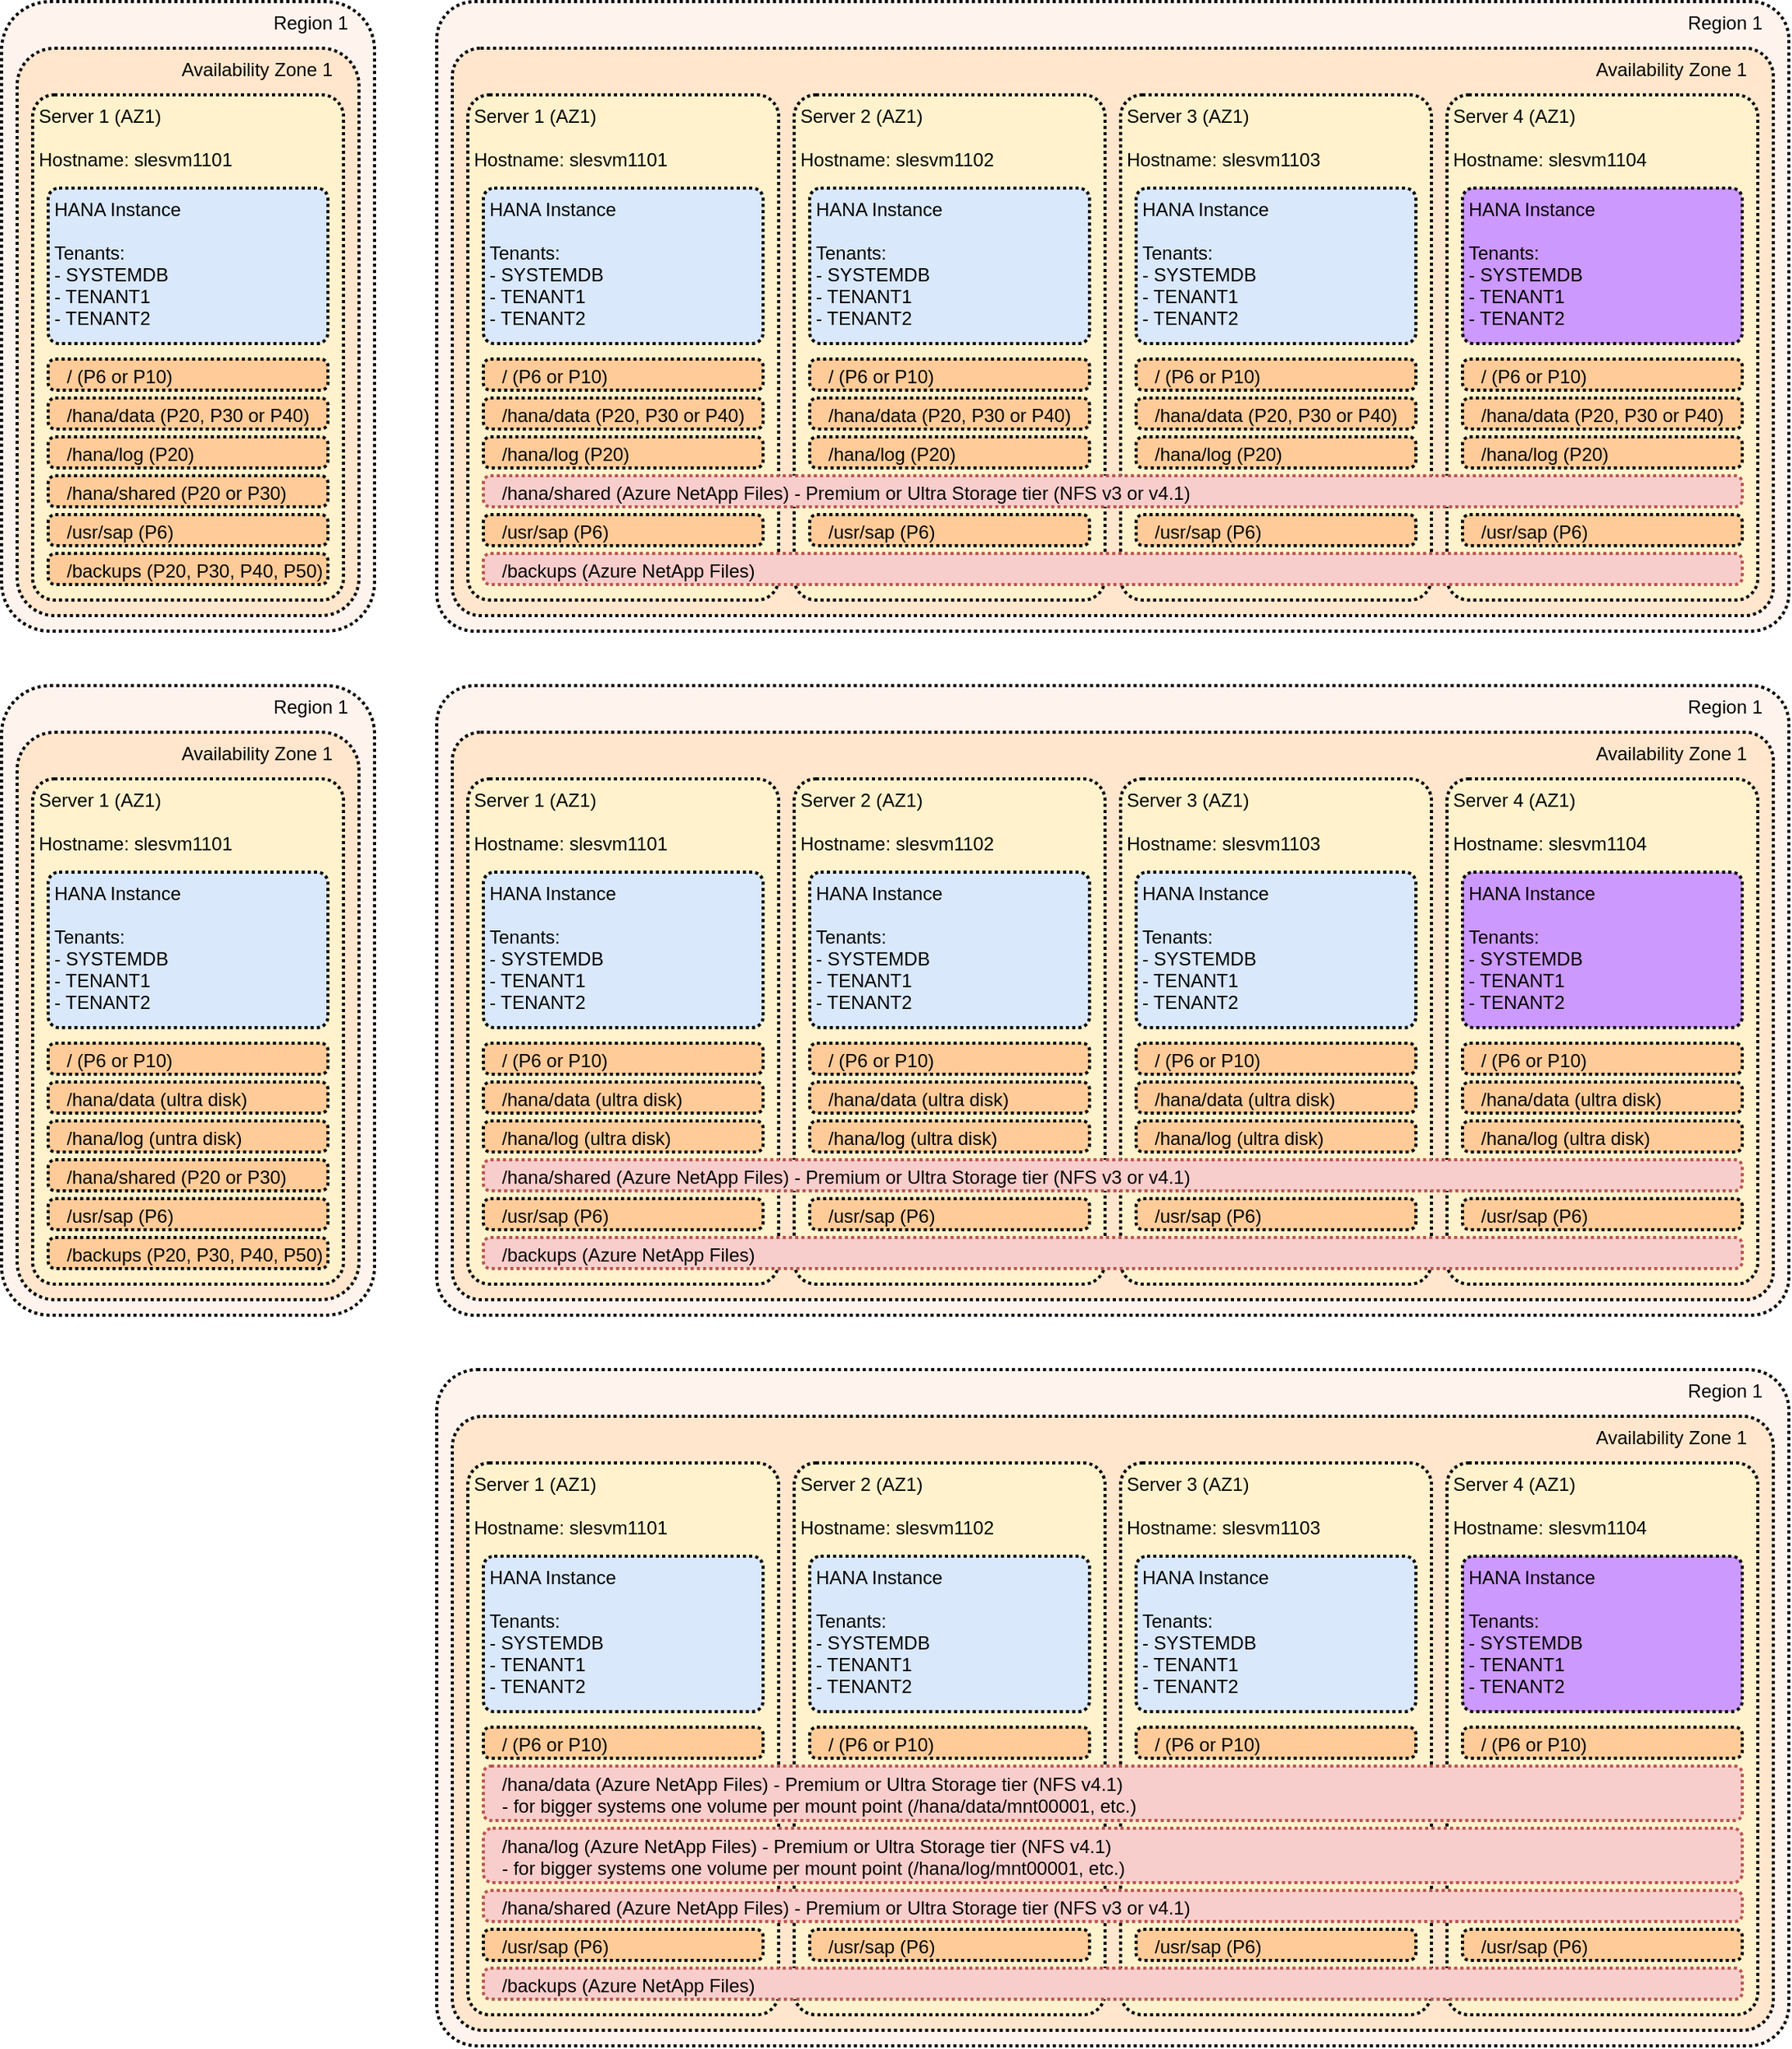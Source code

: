 <mxfile version="12.9.9" type="device"><diagram id="5aIaYwrJNxdUiYJxXwSZ" name="Cloud-Azure-Storage"><mxGraphModel dx="1106" dy="788" grid="1" gridSize="10" guides="1" tooltips="1" connect="1" arrows="1" fold="1" page="1" pageScale="1" pageWidth="827" pageHeight="1169" math="0" shadow="0"><root><mxCell id="FiFNZtzKijK5jJjCY9mk-0"/><mxCell id="FiFNZtzKijK5jJjCY9mk-1" parent="FiFNZtzKijK5jJjCY9mk-0"/><mxCell id="-UxRwFWbLN2xTzqDoLE2-1" value="Region 1" style="rounded=1;arcSize=13;dashed=1;strokeColor=#000000;fillColor=#FFF3EE;gradientColor=none;dashPattern=1 1;strokeWidth=2;labelBackgroundColor=none;verticalAlign=top;align=right;spacingRight=15;" parent="FiFNZtzKijK5jJjCY9mk-1" vertex="1"><mxGeometry x="30" y="70" width="240" height="405" as="geometry"/></mxCell><mxCell id="-UxRwFWbLN2xTzqDoLE2-3" value="Availability Zone 1" style="rounded=1;arcSize=11;dashed=1;strokeColor=#000000;fillColor=#FFE6CC;gradientColor=none;dashPattern=1 1;strokeWidth=2;labelBackgroundColor=none;verticalAlign=top;align=right;spacingRight=15;" parent="FiFNZtzKijK5jJjCY9mk-1" vertex="1"><mxGeometry x="40" y="100" width="220" height="365" as="geometry"/></mxCell><mxCell id="-UxRwFWbLN2xTzqDoLE2-11" value="Server 1 (AZ1)&#10;&#10;Hostname: slesvm1101&#10;" style="rounded=1;arcSize=7;dashed=1;strokeColor=#000000;fillColor=#FFF2CC;gradientColor=none;dashPattern=1 1;strokeWidth=2;labelBackgroundColor=none;verticalAlign=top;align=left;spacingRight=2;spacingLeft=2;" parent="FiFNZtzKijK5jJjCY9mk-1" vertex="1"><mxGeometry x="50" y="130" width="200" height="325" as="geometry"/></mxCell><mxCell id="-UxRwFWbLN2xTzqDoLE2-12" value="HANA Instance&#10;&#10;Tenants:&#10;- SYSTEMDB&#10;- TENANT1&#10;- TENANT2&#10;" style="rounded=1;arcSize=7;dashed=1;strokeColor=#000000;fillColor=#dae8fc;dashPattern=1 1;strokeWidth=2;labelBackgroundColor=none;verticalAlign=top;align=left;spacingRight=2;spacingLeft=2;" parent="FiFNZtzKijK5jJjCY9mk-1" vertex="1"><mxGeometry x="60" y="190" width="180" height="100" as="geometry"/></mxCell><mxCell id="q3YJBUH66vcuY7PbFaTI-0" value="/hana/data (P20, P30 or P40)&#10;" style="rounded=1;arcSize=23;dashed=1;strokeColor=#000000;fillColor=#FFCC99;dashPattern=1 1;strokeWidth=2;labelBackgroundColor=none;verticalAlign=middle;align=left;spacingRight=2;spacingLeft=10;spacingTop=15;" parent="FiFNZtzKijK5jJjCY9mk-1" vertex="1"><mxGeometry x="60" y="325" width="180" height="20" as="geometry"/></mxCell><mxCell id="q3YJBUH66vcuY7PbFaTI-1" value="/hana/log (P20)&#10;" style="rounded=1;arcSize=23;dashed=1;strokeColor=#000000;fillColor=#FFCC99;dashPattern=1 1;strokeWidth=2;labelBackgroundColor=none;verticalAlign=middle;align=left;spacingRight=2;spacingLeft=10;spacingTop=15;" parent="FiFNZtzKijK5jJjCY9mk-1" vertex="1"><mxGeometry x="60" y="350" width="180" height="20" as="geometry"/></mxCell><mxCell id="q3YJBUH66vcuY7PbFaTI-2" value="/ (P6 or P10)&#10;" style="rounded=1;arcSize=23;dashed=1;strokeColor=#000000;fillColor=#FFCC99;dashPattern=1 1;strokeWidth=2;labelBackgroundColor=none;verticalAlign=middle;align=left;spacingRight=2;spacingLeft=10;spacingTop=15;" parent="FiFNZtzKijK5jJjCY9mk-1" vertex="1"><mxGeometry x="60" y="300" width="180" height="20" as="geometry"/></mxCell><mxCell id="q3YJBUH66vcuY7PbFaTI-3" value="/hana/shared (P20 or P30)&#10;" style="rounded=1;arcSize=23;dashed=1;strokeColor=#000000;fillColor=#FFCC99;dashPattern=1 1;strokeWidth=2;labelBackgroundColor=none;verticalAlign=middle;align=left;spacingRight=2;spacingLeft=10;spacingTop=15;" parent="FiFNZtzKijK5jJjCY9mk-1" vertex="1"><mxGeometry x="60" y="375" width="180" height="20" as="geometry"/></mxCell><mxCell id="q3YJBUH66vcuY7PbFaTI-5" value="/usr/sap (P6)&#10;" style="rounded=1;arcSize=23;dashed=1;strokeColor=#000000;fillColor=#FFCC99;dashPattern=1 1;strokeWidth=2;labelBackgroundColor=none;verticalAlign=middle;align=left;spacingRight=2;spacingLeft=10;spacingTop=15;" parent="FiFNZtzKijK5jJjCY9mk-1" vertex="1"><mxGeometry x="60" y="400" width="180" height="20" as="geometry"/></mxCell><mxCell id="q3YJBUH66vcuY7PbFaTI-4" value="/backups (P20, P30, P40, P50)&#10;" style="rounded=1;arcSize=23;dashed=1;strokeColor=#000000;fillColor=#FFCC99;dashPattern=1 1;strokeWidth=2;labelBackgroundColor=none;verticalAlign=middle;align=left;spacingRight=2;spacingLeft=10;spacingTop=15;" parent="FiFNZtzKijK5jJjCY9mk-1" vertex="1"><mxGeometry x="60" y="425" width="180" height="20" as="geometry"/></mxCell><mxCell id="r2A-xTmyv3YS4BfVbVs2-0" value="Region 1" style="rounded=1;arcSize=6;dashed=1;strokeColor=#000000;fillColor=#FFF3EE;gradientColor=none;dashPattern=1 1;strokeWidth=2;labelBackgroundColor=none;verticalAlign=top;align=right;spacingRight=15;" vertex="1" parent="FiFNZtzKijK5jJjCY9mk-1"><mxGeometry x="310" y="70" width="870" height="405" as="geometry"/></mxCell><mxCell id="r2A-xTmyv3YS4BfVbVs2-1" value="Availability Zone 1" style="rounded=1;arcSize=5;dashed=1;strokeColor=#000000;fillColor=#FFE6CC;gradientColor=none;dashPattern=1 1;strokeWidth=2;labelBackgroundColor=none;verticalAlign=top;align=right;spacingRight=15;" vertex="1" parent="FiFNZtzKijK5jJjCY9mk-1"><mxGeometry x="320" y="100" width="850" height="365" as="geometry"/></mxCell><mxCell id="r2A-xTmyv3YS4BfVbVs2-2" value="Server 1 (AZ1)&#10;&#10;Hostname: slesvm1101&#10;" style="rounded=1;arcSize=7;dashed=1;strokeColor=#000000;fillColor=#FFF2CC;gradientColor=none;dashPattern=1 1;strokeWidth=2;labelBackgroundColor=none;verticalAlign=top;align=left;spacingRight=2;spacingLeft=2;" vertex="1" parent="FiFNZtzKijK5jJjCY9mk-1"><mxGeometry x="330" y="130" width="200" height="325" as="geometry"/></mxCell><mxCell id="r2A-xTmyv3YS4BfVbVs2-3" value="HANA Instance&#10;&#10;Tenants:&#10;- SYSTEMDB&#10;- TENANT1&#10;- TENANT2&#10;" style="rounded=1;arcSize=7;dashed=1;strokeColor=#000000;fillColor=#dae8fc;dashPattern=1 1;strokeWidth=2;labelBackgroundColor=none;verticalAlign=top;align=left;spacingRight=2;spacingLeft=2;" vertex="1" parent="FiFNZtzKijK5jJjCY9mk-1"><mxGeometry x="340" y="190" width="180" height="100" as="geometry"/></mxCell><mxCell id="r2A-xTmyv3YS4BfVbVs2-4" value="Server 2 (AZ1)&#10;&#10;Hostname: slesvm1102&#10;" style="rounded=1;arcSize=7;dashed=1;strokeColor=#000000;fillColor=#FFF2CC;gradientColor=none;dashPattern=1 1;strokeWidth=2;labelBackgroundColor=none;verticalAlign=top;align=left;spacingRight=2;spacingLeft=2;" vertex="1" parent="FiFNZtzKijK5jJjCY9mk-1"><mxGeometry x="540" y="130" width="200" height="325" as="geometry"/></mxCell><mxCell id="r2A-xTmyv3YS4BfVbVs2-5" value="HANA Instance&#10;&#10;Tenants:&#10;- SYSTEMDB&#10;- TENANT1&#10;- TENANT2&#10;" style="rounded=1;arcSize=7;dashed=1;strokeColor=#000000;fillColor=#dae8fc;dashPattern=1 1;strokeWidth=2;labelBackgroundColor=none;verticalAlign=top;align=left;spacingRight=2;spacingLeft=2;" vertex="1" parent="FiFNZtzKijK5jJjCY9mk-1"><mxGeometry x="550" y="190" width="180" height="100" as="geometry"/></mxCell><mxCell id="r2A-xTmyv3YS4BfVbVs2-6" value="Server 3 (AZ1)&#10;&#10;Hostname: slesvm1103&#10;" style="rounded=1;arcSize=7;dashed=1;strokeColor=#000000;fillColor=#FFF2CC;gradientColor=none;dashPattern=1 1;strokeWidth=2;labelBackgroundColor=none;verticalAlign=top;align=left;spacingRight=2;spacingLeft=2;" vertex="1" parent="FiFNZtzKijK5jJjCY9mk-1"><mxGeometry x="750" y="130" width="200" height="325" as="geometry"/></mxCell><mxCell id="r2A-xTmyv3YS4BfVbVs2-7" value="HANA Instance&#10;&#10;Tenants:&#10;- SYSTEMDB&#10;- TENANT1&#10;- TENANT2&#10;" style="rounded=1;arcSize=7;dashed=1;strokeColor=#000000;fillColor=#dae8fc;dashPattern=1 1;strokeWidth=2;labelBackgroundColor=none;verticalAlign=top;align=left;spacingRight=2;spacingLeft=2;" vertex="1" parent="FiFNZtzKijK5jJjCY9mk-1"><mxGeometry x="760" y="190" width="180" height="100" as="geometry"/></mxCell><mxCell id="r2A-xTmyv3YS4BfVbVs2-8" value="Server 4 (AZ1)&#10;&#10;Hostname: slesvm1104&#10;&#10;" style="rounded=1;arcSize=7;dashed=1;strokeColor=#000000;fillColor=#FFF2CC;gradientColor=none;dashPattern=1 1;strokeWidth=2;labelBackgroundColor=none;verticalAlign=top;align=left;spacingRight=2;spacingLeft=2;" vertex="1" parent="FiFNZtzKijK5jJjCY9mk-1"><mxGeometry x="960" y="130" width="200" height="325" as="geometry"/></mxCell><mxCell id="r2A-xTmyv3YS4BfVbVs2-9" value="HANA Instance&#10;&#10;Tenants:&#10;- SYSTEMDB&#10;- TENANT1&#10;- TENANT2&#10;" style="rounded=1;arcSize=7;dashed=1;strokeColor=#000000;fillColor=#CC99FF;dashPattern=1 1;strokeWidth=2;labelBackgroundColor=none;verticalAlign=top;align=left;spacingRight=2;spacingLeft=2;" vertex="1" parent="FiFNZtzKijK5jJjCY9mk-1"><mxGeometry x="970" y="190" width="180" height="100" as="geometry"/></mxCell><mxCell id="r2A-xTmyv3YS4BfVbVs2-10" value="/hana/data (P20, P30 or P40)&#10;" style="rounded=1;arcSize=23;dashed=1;strokeColor=#000000;fillColor=#FFCC99;dashPattern=1 1;strokeWidth=2;labelBackgroundColor=none;verticalAlign=middle;align=left;spacingRight=2;spacingLeft=10;spacingTop=15;" vertex="1" parent="FiFNZtzKijK5jJjCY9mk-1"><mxGeometry x="970" y="325" width="180" height="20" as="geometry"/></mxCell><mxCell id="r2A-xTmyv3YS4BfVbVs2-11" value="/hana/log (P20)&#10;" style="rounded=1;arcSize=23;dashed=1;strokeColor=#000000;fillColor=#FFCC99;dashPattern=1 1;strokeWidth=2;labelBackgroundColor=none;verticalAlign=middle;align=left;spacingRight=2;spacingLeft=10;spacingTop=15;" vertex="1" parent="FiFNZtzKijK5jJjCY9mk-1"><mxGeometry x="970" y="350" width="180" height="20" as="geometry"/></mxCell><mxCell id="r2A-xTmyv3YS4BfVbVs2-12" value="/ (P6 or P10)&#10;" style="rounded=1;arcSize=23;dashed=1;strokeColor=#000000;fillColor=#FFCC99;dashPattern=1 1;strokeWidth=2;labelBackgroundColor=none;verticalAlign=middle;align=left;spacingRight=2;spacingLeft=10;spacingTop=15;" vertex="1" parent="FiFNZtzKijK5jJjCY9mk-1"><mxGeometry x="970" y="300" width="180" height="20" as="geometry"/></mxCell><mxCell id="r2A-xTmyv3YS4BfVbVs2-13" value="/hana/data (P20, P30 or P40)&#10;" style="rounded=1;arcSize=23;dashed=1;strokeColor=#000000;fillColor=#FFCC99;dashPattern=1 1;strokeWidth=2;labelBackgroundColor=none;verticalAlign=middle;align=left;spacingRight=2;spacingLeft=10;spacingTop=15;" vertex="1" parent="FiFNZtzKijK5jJjCY9mk-1"><mxGeometry x="340" y="325" width="180" height="20" as="geometry"/></mxCell><mxCell id="r2A-xTmyv3YS4BfVbVs2-14" value="/hana/log (P20)&#10;" style="rounded=1;arcSize=23;dashed=1;strokeColor=#000000;fillColor=#FFCC99;dashPattern=1 1;strokeWidth=2;labelBackgroundColor=none;verticalAlign=middle;align=left;spacingRight=2;spacingLeft=10;spacingTop=15;" vertex="1" parent="FiFNZtzKijK5jJjCY9mk-1"><mxGeometry x="340" y="350" width="180" height="20" as="geometry"/></mxCell><mxCell id="r2A-xTmyv3YS4BfVbVs2-15" value="/ (P6 or P10)&#10;" style="rounded=1;arcSize=23;dashed=1;strokeColor=#000000;fillColor=#FFCC99;dashPattern=1 1;strokeWidth=2;labelBackgroundColor=none;verticalAlign=middle;align=left;spacingRight=2;spacingLeft=10;spacingTop=15;" vertex="1" parent="FiFNZtzKijK5jJjCY9mk-1"><mxGeometry x="340" y="300" width="180" height="20" as="geometry"/></mxCell><mxCell id="r2A-xTmyv3YS4BfVbVs2-16" value="/hana/data (P20, P30 or P40)&#10;" style="rounded=1;arcSize=23;dashed=1;strokeColor=#000000;fillColor=#FFCC99;dashPattern=1 1;strokeWidth=2;labelBackgroundColor=none;verticalAlign=middle;align=left;spacingRight=2;spacingLeft=10;spacingTop=15;" vertex="1" parent="FiFNZtzKijK5jJjCY9mk-1"><mxGeometry x="550" y="325" width="180" height="20" as="geometry"/></mxCell><mxCell id="r2A-xTmyv3YS4BfVbVs2-17" value="/hana/log (P20)&#10;" style="rounded=1;arcSize=23;dashed=1;strokeColor=#000000;fillColor=#FFCC99;dashPattern=1 1;strokeWidth=2;labelBackgroundColor=none;verticalAlign=middle;align=left;spacingRight=2;spacingLeft=10;spacingTop=15;" vertex="1" parent="FiFNZtzKijK5jJjCY9mk-1"><mxGeometry x="550" y="350" width="180" height="20" as="geometry"/></mxCell><mxCell id="r2A-xTmyv3YS4BfVbVs2-18" value="/ (P6 or P10)&#10;" style="rounded=1;arcSize=23;dashed=1;strokeColor=#000000;fillColor=#FFCC99;dashPattern=1 1;strokeWidth=2;labelBackgroundColor=none;verticalAlign=middle;align=left;spacingRight=2;spacingLeft=10;spacingTop=15;" vertex="1" parent="FiFNZtzKijK5jJjCY9mk-1"><mxGeometry x="550" y="300" width="180" height="20" as="geometry"/></mxCell><mxCell id="r2A-xTmyv3YS4BfVbVs2-19" value="/hana/data (P20, P30 or P40)&#10;" style="rounded=1;arcSize=23;dashed=1;strokeColor=#000000;fillColor=#FFCC99;dashPattern=1 1;strokeWidth=2;labelBackgroundColor=none;verticalAlign=middle;align=left;spacingRight=2;spacingLeft=10;spacingTop=15;" vertex="1" parent="FiFNZtzKijK5jJjCY9mk-1"><mxGeometry x="760" y="325" width="180" height="20" as="geometry"/></mxCell><mxCell id="r2A-xTmyv3YS4BfVbVs2-20" value="/hana/log (P20)&#10;" style="rounded=1;arcSize=23;dashed=1;strokeColor=#000000;fillColor=#FFCC99;dashPattern=1 1;strokeWidth=2;labelBackgroundColor=none;verticalAlign=middle;align=left;spacingRight=2;spacingLeft=10;spacingTop=15;" vertex="1" parent="FiFNZtzKijK5jJjCY9mk-1"><mxGeometry x="760" y="350" width="180" height="20" as="geometry"/></mxCell><mxCell id="r2A-xTmyv3YS4BfVbVs2-21" value="/ (P6 or P10)&#10;" style="rounded=1;arcSize=23;dashed=1;strokeColor=#000000;fillColor=#FFCC99;dashPattern=1 1;strokeWidth=2;labelBackgroundColor=none;verticalAlign=middle;align=left;spacingRight=2;spacingLeft=10;spacingTop=15;" vertex="1" parent="FiFNZtzKijK5jJjCY9mk-1"><mxGeometry x="760" y="300" width="180" height="20" as="geometry"/></mxCell><mxCell id="r2A-xTmyv3YS4BfVbVs2-29" value="/usr/sap (P6)&#10;" style="rounded=1;arcSize=23;dashed=1;strokeColor=#000000;fillColor=#FFCC99;dashPattern=1 1;strokeWidth=2;labelBackgroundColor=none;verticalAlign=middle;align=left;spacingRight=2;spacingLeft=10;spacingTop=15;" vertex="1" parent="FiFNZtzKijK5jJjCY9mk-1"><mxGeometry x="970" y="400" width="180" height="20" as="geometry"/></mxCell><mxCell id="r2A-xTmyv3YS4BfVbVs2-30" value="/usr/sap (P6)&#10;" style="rounded=1;arcSize=23;dashed=1;strokeColor=#000000;fillColor=#FFCC99;dashPattern=1 1;strokeWidth=2;labelBackgroundColor=none;verticalAlign=middle;align=left;spacingRight=2;spacingLeft=10;spacingTop=15;" vertex="1" parent="FiFNZtzKijK5jJjCY9mk-1"><mxGeometry x="340" y="400" width="180" height="20" as="geometry"/></mxCell><mxCell id="r2A-xTmyv3YS4BfVbVs2-31" value="/usr/sap (P6)&#10;" style="rounded=1;arcSize=23;dashed=1;strokeColor=#000000;fillColor=#FFCC99;dashPattern=1 1;strokeWidth=2;labelBackgroundColor=none;verticalAlign=middle;align=left;spacingRight=2;spacingLeft=10;spacingTop=15;" vertex="1" parent="FiFNZtzKijK5jJjCY9mk-1"><mxGeometry x="550" y="400" width="180" height="20" as="geometry"/></mxCell><mxCell id="r2A-xTmyv3YS4BfVbVs2-32" value="/usr/sap (P6)&#10;" style="rounded=1;arcSize=23;dashed=1;strokeColor=#000000;fillColor=#FFCC99;dashPattern=1 1;strokeWidth=2;labelBackgroundColor=none;verticalAlign=middle;align=left;spacingRight=2;spacingLeft=10;spacingTop=15;" vertex="1" parent="FiFNZtzKijK5jJjCY9mk-1"><mxGeometry x="760" y="400" width="180" height="20" as="geometry"/></mxCell><mxCell id="r2A-xTmyv3YS4BfVbVs2-43" value="/backups (Azure NetApp Files)&#10;" style="rounded=1;arcSize=23;dashed=1;strokeColor=#b85450;fillColor=#f8cecc;dashPattern=1 1;strokeWidth=2;labelBackgroundColor=none;verticalAlign=middle;align=left;spacingRight=2;spacingLeft=10;spacingTop=15;fontSize=12;fontFamily=Helvetica;" vertex="1" parent="FiFNZtzKijK5jJjCY9mk-1"><mxGeometry x="340" y="425" width="810" height="20" as="geometry"/></mxCell><mxCell id="r2A-xTmyv3YS4BfVbVs2-88" value="/hana/shared (Azure NetApp Files) - Premium or Ultra Storage tier (NFS v3 or v4.1)&#10;" style="rounded=1;arcSize=23;dashed=1;strokeColor=#b85450;fillColor=#f8cecc;dashPattern=1 1;strokeWidth=2;labelBackgroundColor=none;verticalAlign=middle;align=left;spacingRight=2;spacingLeft=10;spacingTop=15;fontSize=12;fontFamily=Helvetica;" vertex="1" parent="FiFNZtzKijK5jJjCY9mk-1"><mxGeometry x="340" y="375" width="810" height="20" as="geometry"/></mxCell><mxCell id="r2A-xTmyv3YS4BfVbVs2-89" value="Region 1" style="rounded=1;arcSize=13;dashed=1;strokeColor=#000000;fillColor=#FFF3EE;gradientColor=none;dashPattern=1 1;strokeWidth=2;labelBackgroundColor=none;verticalAlign=top;align=right;spacingRight=15;" vertex="1" parent="FiFNZtzKijK5jJjCY9mk-1"><mxGeometry x="30" y="510" width="240" height="405" as="geometry"/></mxCell><mxCell id="r2A-xTmyv3YS4BfVbVs2-90" value="Availability Zone 1" style="rounded=1;arcSize=11;dashed=1;strokeColor=#000000;fillColor=#FFE6CC;gradientColor=none;dashPattern=1 1;strokeWidth=2;labelBackgroundColor=none;verticalAlign=top;align=right;spacingRight=15;" vertex="1" parent="FiFNZtzKijK5jJjCY9mk-1"><mxGeometry x="40" y="540" width="220" height="365" as="geometry"/></mxCell><mxCell id="r2A-xTmyv3YS4BfVbVs2-91" value="Server 1 (AZ1)&#10;&#10;Hostname: slesvm1101&#10;" style="rounded=1;arcSize=7;dashed=1;strokeColor=#000000;fillColor=#FFF2CC;gradientColor=none;dashPattern=1 1;strokeWidth=2;labelBackgroundColor=none;verticalAlign=top;align=left;spacingRight=2;spacingLeft=2;" vertex="1" parent="FiFNZtzKijK5jJjCY9mk-1"><mxGeometry x="50" y="570" width="200" height="325" as="geometry"/></mxCell><mxCell id="r2A-xTmyv3YS4BfVbVs2-92" value="HANA Instance&#10;&#10;Tenants:&#10;- SYSTEMDB&#10;- TENANT1&#10;- TENANT2&#10;" style="rounded=1;arcSize=7;dashed=1;strokeColor=#000000;fillColor=#dae8fc;dashPattern=1 1;strokeWidth=2;labelBackgroundColor=none;verticalAlign=top;align=left;spacingRight=2;spacingLeft=2;" vertex="1" parent="FiFNZtzKijK5jJjCY9mk-1"><mxGeometry x="60" y="630" width="180" height="100" as="geometry"/></mxCell><mxCell id="r2A-xTmyv3YS4BfVbVs2-93" value="/hana/data (ultra disk)&#10;" style="rounded=1;arcSize=23;dashed=1;strokeColor=#000000;fillColor=#FFCC99;dashPattern=1 1;strokeWidth=2;labelBackgroundColor=none;verticalAlign=middle;align=left;spacingRight=2;spacingLeft=10;spacingTop=15;" vertex="1" parent="FiFNZtzKijK5jJjCY9mk-1"><mxGeometry x="60" y="765" width="180" height="20" as="geometry"/></mxCell><mxCell id="r2A-xTmyv3YS4BfVbVs2-94" value="/hana/log (untra disk)&#10;" style="rounded=1;arcSize=23;dashed=1;strokeColor=#000000;fillColor=#FFCC99;dashPattern=1 1;strokeWidth=2;labelBackgroundColor=none;verticalAlign=middle;align=left;spacingRight=2;spacingLeft=10;spacingTop=15;" vertex="1" parent="FiFNZtzKijK5jJjCY9mk-1"><mxGeometry x="60" y="790" width="180" height="20" as="geometry"/></mxCell><mxCell id="r2A-xTmyv3YS4BfVbVs2-95" value="/ (P6 or P10)&#10;" style="rounded=1;arcSize=23;dashed=1;strokeColor=#000000;fillColor=#FFCC99;dashPattern=1 1;strokeWidth=2;labelBackgroundColor=none;verticalAlign=middle;align=left;spacingRight=2;spacingLeft=10;spacingTop=15;" vertex="1" parent="FiFNZtzKijK5jJjCY9mk-1"><mxGeometry x="60" y="740" width="180" height="20" as="geometry"/></mxCell><mxCell id="r2A-xTmyv3YS4BfVbVs2-96" value="/hana/shared (P20 or P30)&#10;" style="rounded=1;arcSize=23;dashed=1;strokeColor=#000000;fillColor=#FFCC99;dashPattern=1 1;strokeWidth=2;labelBackgroundColor=none;verticalAlign=middle;align=left;spacingRight=2;spacingLeft=10;spacingTop=15;" vertex="1" parent="FiFNZtzKijK5jJjCY9mk-1"><mxGeometry x="60" y="815" width="180" height="20" as="geometry"/></mxCell><mxCell id="r2A-xTmyv3YS4BfVbVs2-97" value="/usr/sap (P6)&#10;" style="rounded=1;arcSize=23;dashed=1;strokeColor=#000000;fillColor=#FFCC99;dashPattern=1 1;strokeWidth=2;labelBackgroundColor=none;verticalAlign=middle;align=left;spacingRight=2;spacingLeft=10;spacingTop=15;" vertex="1" parent="FiFNZtzKijK5jJjCY9mk-1"><mxGeometry x="60" y="840" width="180" height="20" as="geometry"/></mxCell><mxCell id="r2A-xTmyv3YS4BfVbVs2-98" value="/backups (P20, P30, P40, P50)&#10;" style="rounded=1;arcSize=23;dashed=1;strokeColor=#000000;fillColor=#FFCC99;dashPattern=1 1;strokeWidth=2;labelBackgroundColor=none;verticalAlign=middle;align=left;spacingRight=2;spacingLeft=10;spacingTop=15;" vertex="1" parent="FiFNZtzKijK5jJjCY9mk-1"><mxGeometry x="60" y="865" width="180" height="20" as="geometry"/></mxCell><mxCell id="r2A-xTmyv3YS4BfVbVs2-99" value="Region 1" style="rounded=1;arcSize=6;dashed=1;strokeColor=#000000;fillColor=#FFF3EE;gradientColor=none;dashPattern=1 1;strokeWidth=2;labelBackgroundColor=none;verticalAlign=top;align=right;spacingRight=15;" vertex="1" parent="FiFNZtzKijK5jJjCY9mk-1"><mxGeometry x="310" y="510" width="870" height="405" as="geometry"/></mxCell><mxCell id="r2A-xTmyv3YS4BfVbVs2-100" value="Availability Zone 1" style="rounded=1;arcSize=5;dashed=1;strokeColor=#000000;fillColor=#FFE6CC;gradientColor=none;dashPattern=1 1;strokeWidth=2;labelBackgroundColor=none;verticalAlign=top;align=right;spacingRight=15;" vertex="1" parent="FiFNZtzKijK5jJjCY9mk-1"><mxGeometry x="320" y="540" width="850" height="365" as="geometry"/></mxCell><mxCell id="r2A-xTmyv3YS4BfVbVs2-101" value="Server 1 (AZ1)&#10;&#10;Hostname: slesvm1101&#10;" style="rounded=1;arcSize=7;dashed=1;strokeColor=#000000;fillColor=#FFF2CC;gradientColor=none;dashPattern=1 1;strokeWidth=2;labelBackgroundColor=none;verticalAlign=top;align=left;spacingRight=2;spacingLeft=2;" vertex="1" parent="FiFNZtzKijK5jJjCY9mk-1"><mxGeometry x="330" y="570" width="200" height="325" as="geometry"/></mxCell><mxCell id="r2A-xTmyv3YS4BfVbVs2-102" value="HANA Instance&#10;&#10;Tenants:&#10;- SYSTEMDB&#10;- TENANT1&#10;- TENANT2&#10;" style="rounded=1;arcSize=7;dashed=1;strokeColor=#000000;fillColor=#dae8fc;dashPattern=1 1;strokeWidth=2;labelBackgroundColor=none;verticalAlign=top;align=left;spacingRight=2;spacingLeft=2;" vertex="1" parent="FiFNZtzKijK5jJjCY9mk-1"><mxGeometry x="340" y="630" width="180" height="100" as="geometry"/></mxCell><mxCell id="r2A-xTmyv3YS4BfVbVs2-103" value="Server 2 (AZ1)&#10;&#10;Hostname: slesvm1102&#10;" style="rounded=1;arcSize=7;dashed=1;strokeColor=#000000;fillColor=#FFF2CC;gradientColor=none;dashPattern=1 1;strokeWidth=2;labelBackgroundColor=none;verticalAlign=top;align=left;spacingRight=2;spacingLeft=2;" vertex="1" parent="FiFNZtzKijK5jJjCY9mk-1"><mxGeometry x="540" y="570" width="200" height="325" as="geometry"/></mxCell><mxCell id="r2A-xTmyv3YS4BfVbVs2-104" value="HANA Instance&#10;&#10;Tenants:&#10;- SYSTEMDB&#10;- TENANT1&#10;- TENANT2&#10;" style="rounded=1;arcSize=7;dashed=1;strokeColor=#000000;fillColor=#dae8fc;dashPattern=1 1;strokeWidth=2;labelBackgroundColor=none;verticalAlign=top;align=left;spacingRight=2;spacingLeft=2;" vertex="1" parent="FiFNZtzKijK5jJjCY9mk-1"><mxGeometry x="550" y="630" width="180" height="100" as="geometry"/></mxCell><mxCell id="r2A-xTmyv3YS4BfVbVs2-105" value="Server 3 (AZ1)&#10;&#10;Hostname: slesvm1103&#10;" style="rounded=1;arcSize=7;dashed=1;strokeColor=#000000;fillColor=#FFF2CC;gradientColor=none;dashPattern=1 1;strokeWidth=2;labelBackgroundColor=none;verticalAlign=top;align=left;spacingRight=2;spacingLeft=2;" vertex="1" parent="FiFNZtzKijK5jJjCY9mk-1"><mxGeometry x="750" y="570" width="200" height="325" as="geometry"/></mxCell><mxCell id="r2A-xTmyv3YS4BfVbVs2-106" value="HANA Instance&#10;&#10;Tenants:&#10;- SYSTEMDB&#10;- TENANT1&#10;- TENANT2&#10;" style="rounded=1;arcSize=7;dashed=1;strokeColor=#000000;fillColor=#dae8fc;dashPattern=1 1;strokeWidth=2;labelBackgroundColor=none;verticalAlign=top;align=left;spacingRight=2;spacingLeft=2;" vertex="1" parent="FiFNZtzKijK5jJjCY9mk-1"><mxGeometry x="760" y="630" width="180" height="100" as="geometry"/></mxCell><mxCell id="r2A-xTmyv3YS4BfVbVs2-107" value="Server 4 (AZ1)&#10;&#10;Hostname: slesvm1104&#10;&#10;" style="rounded=1;arcSize=7;dashed=1;strokeColor=#000000;fillColor=#FFF2CC;gradientColor=none;dashPattern=1 1;strokeWidth=2;labelBackgroundColor=none;verticalAlign=top;align=left;spacingRight=2;spacingLeft=2;" vertex="1" parent="FiFNZtzKijK5jJjCY9mk-1"><mxGeometry x="960" y="570" width="200" height="325" as="geometry"/></mxCell><mxCell id="r2A-xTmyv3YS4BfVbVs2-108" value="HANA Instance&#10;&#10;Tenants:&#10;- SYSTEMDB&#10;- TENANT1&#10;- TENANT2&#10;" style="rounded=1;arcSize=7;dashed=1;strokeColor=#000000;fillColor=#CC99FF;dashPattern=1 1;strokeWidth=2;labelBackgroundColor=none;verticalAlign=top;align=left;spacingRight=2;spacingLeft=2;" vertex="1" parent="FiFNZtzKijK5jJjCY9mk-1"><mxGeometry x="970" y="630" width="180" height="100" as="geometry"/></mxCell><mxCell id="r2A-xTmyv3YS4BfVbVs2-109" value="/hana/data (ultra disk)&#10;" style="rounded=1;arcSize=23;dashed=1;strokeColor=#000000;fillColor=#FFCC99;dashPattern=1 1;strokeWidth=2;labelBackgroundColor=none;verticalAlign=middle;align=left;spacingRight=2;spacingLeft=10;spacingTop=15;" vertex="1" parent="FiFNZtzKijK5jJjCY9mk-1"><mxGeometry x="970" y="765" width="180" height="20" as="geometry"/></mxCell><mxCell id="r2A-xTmyv3YS4BfVbVs2-110" value="/hana/log (ultra disk)&#10;" style="rounded=1;arcSize=23;dashed=1;strokeColor=#000000;fillColor=#FFCC99;dashPattern=1 1;strokeWidth=2;labelBackgroundColor=none;verticalAlign=middle;align=left;spacingRight=2;spacingLeft=10;spacingTop=15;" vertex="1" parent="FiFNZtzKijK5jJjCY9mk-1"><mxGeometry x="970" y="790" width="180" height="20" as="geometry"/></mxCell><mxCell id="r2A-xTmyv3YS4BfVbVs2-111" value="/ (P6 or P10)&#10;" style="rounded=1;arcSize=23;dashed=1;strokeColor=#000000;fillColor=#FFCC99;dashPattern=1 1;strokeWidth=2;labelBackgroundColor=none;verticalAlign=middle;align=left;spacingRight=2;spacingLeft=10;spacingTop=15;" vertex="1" parent="FiFNZtzKijK5jJjCY9mk-1"><mxGeometry x="970" y="740" width="180" height="20" as="geometry"/></mxCell><mxCell id="r2A-xTmyv3YS4BfVbVs2-112" value="/hana/data (ultra disk)&#10;" style="rounded=1;arcSize=23;dashed=1;strokeColor=#000000;fillColor=#FFCC99;dashPattern=1 1;strokeWidth=2;labelBackgroundColor=none;verticalAlign=middle;align=left;spacingRight=2;spacingLeft=10;spacingTop=15;" vertex="1" parent="FiFNZtzKijK5jJjCY9mk-1"><mxGeometry x="340" y="765" width="180" height="20" as="geometry"/></mxCell><mxCell id="r2A-xTmyv3YS4BfVbVs2-113" value="/hana/log (ultra disk)&#10;" style="rounded=1;arcSize=23;dashed=1;strokeColor=#000000;fillColor=#FFCC99;dashPattern=1 1;strokeWidth=2;labelBackgroundColor=none;verticalAlign=middle;align=left;spacingRight=2;spacingLeft=10;spacingTop=15;" vertex="1" parent="FiFNZtzKijK5jJjCY9mk-1"><mxGeometry x="340" y="790" width="180" height="20" as="geometry"/></mxCell><mxCell id="r2A-xTmyv3YS4BfVbVs2-114" value="/ (P6 or P10)&#10;" style="rounded=1;arcSize=23;dashed=1;strokeColor=#000000;fillColor=#FFCC99;dashPattern=1 1;strokeWidth=2;labelBackgroundColor=none;verticalAlign=middle;align=left;spacingRight=2;spacingLeft=10;spacingTop=15;" vertex="1" parent="FiFNZtzKijK5jJjCY9mk-1"><mxGeometry x="340" y="740" width="180" height="20" as="geometry"/></mxCell><mxCell id="r2A-xTmyv3YS4BfVbVs2-115" value="/hana/data (ultra disk)&#10;" style="rounded=1;arcSize=23;dashed=1;strokeColor=#000000;fillColor=#FFCC99;dashPattern=1 1;strokeWidth=2;labelBackgroundColor=none;verticalAlign=middle;align=left;spacingRight=2;spacingLeft=10;spacingTop=15;" vertex="1" parent="FiFNZtzKijK5jJjCY9mk-1"><mxGeometry x="550" y="765" width="180" height="20" as="geometry"/></mxCell><mxCell id="r2A-xTmyv3YS4BfVbVs2-116" value="/hana/log (ultra disk)&#10;" style="rounded=1;arcSize=23;dashed=1;strokeColor=#000000;fillColor=#FFCC99;dashPattern=1 1;strokeWidth=2;labelBackgroundColor=none;verticalAlign=middle;align=left;spacingRight=2;spacingLeft=10;spacingTop=15;" vertex="1" parent="FiFNZtzKijK5jJjCY9mk-1"><mxGeometry x="550" y="790" width="180" height="20" as="geometry"/></mxCell><mxCell id="r2A-xTmyv3YS4BfVbVs2-117" value="/ (P6 or P10)&#10;" style="rounded=1;arcSize=23;dashed=1;strokeColor=#000000;fillColor=#FFCC99;dashPattern=1 1;strokeWidth=2;labelBackgroundColor=none;verticalAlign=middle;align=left;spacingRight=2;spacingLeft=10;spacingTop=15;" vertex="1" parent="FiFNZtzKijK5jJjCY9mk-1"><mxGeometry x="550" y="740" width="180" height="20" as="geometry"/></mxCell><mxCell id="r2A-xTmyv3YS4BfVbVs2-118" value="/hana/data (ultra disk)&#10;" style="rounded=1;arcSize=23;dashed=1;strokeColor=#000000;fillColor=#FFCC99;dashPattern=1 1;strokeWidth=2;labelBackgroundColor=none;verticalAlign=middle;align=left;spacingRight=2;spacingLeft=10;spacingTop=15;" vertex="1" parent="FiFNZtzKijK5jJjCY9mk-1"><mxGeometry x="760" y="765" width="180" height="20" as="geometry"/></mxCell><mxCell id="r2A-xTmyv3YS4BfVbVs2-119" value="/hana/log (ultra disk)&#10;" style="rounded=1;arcSize=23;dashed=1;strokeColor=#000000;fillColor=#FFCC99;dashPattern=1 1;strokeWidth=2;labelBackgroundColor=none;verticalAlign=middle;align=left;spacingRight=2;spacingLeft=10;spacingTop=15;" vertex="1" parent="FiFNZtzKijK5jJjCY9mk-1"><mxGeometry x="760" y="790" width="180" height="20" as="geometry"/></mxCell><mxCell id="r2A-xTmyv3YS4BfVbVs2-120" value="/ (P6 or P10)&#10;" style="rounded=1;arcSize=23;dashed=1;strokeColor=#000000;fillColor=#FFCC99;dashPattern=1 1;strokeWidth=2;labelBackgroundColor=none;verticalAlign=middle;align=left;spacingRight=2;spacingLeft=10;spacingTop=15;" vertex="1" parent="FiFNZtzKijK5jJjCY9mk-1"><mxGeometry x="760" y="740" width="180" height="20" as="geometry"/></mxCell><mxCell id="r2A-xTmyv3YS4BfVbVs2-121" value="/usr/sap (P6)&#10;" style="rounded=1;arcSize=23;dashed=1;strokeColor=#000000;fillColor=#FFCC99;dashPattern=1 1;strokeWidth=2;labelBackgroundColor=none;verticalAlign=middle;align=left;spacingRight=2;spacingLeft=10;spacingTop=15;" vertex="1" parent="FiFNZtzKijK5jJjCY9mk-1"><mxGeometry x="970" y="840" width="180" height="20" as="geometry"/></mxCell><mxCell id="r2A-xTmyv3YS4BfVbVs2-122" value="/usr/sap (P6)&#10;" style="rounded=1;arcSize=23;dashed=1;strokeColor=#000000;fillColor=#FFCC99;dashPattern=1 1;strokeWidth=2;labelBackgroundColor=none;verticalAlign=middle;align=left;spacingRight=2;spacingLeft=10;spacingTop=15;" vertex="1" parent="FiFNZtzKijK5jJjCY9mk-1"><mxGeometry x="340" y="840" width="180" height="20" as="geometry"/></mxCell><mxCell id="r2A-xTmyv3YS4BfVbVs2-123" value="/usr/sap (P6)&#10;" style="rounded=1;arcSize=23;dashed=1;strokeColor=#000000;fillColor=#FFCC99;dashPattern=1 1;strokeWidth=2;labelBackgroundColor=none;verticalAlign=middle;align=left;spacingRight=2;spacingLeft=10;spacingTop=15;" vertex="1" parent="FiFNZtzKijK5jJjCY9mk-1"><mxGeometry x="550" y="840" width="180" height="20" as="geometry"/></mxCell><mxCell id="r2A-xTmyv3YS4BfVbVs2-124" value="/usr/sap (P6)&#10;" style="rounded=1;arcSize=23;dashed=1;strokeColor=#000000;fillColor=#FFCC99;dashPattern=1 1;strokeWidth=2;labelBackgroundColor=none;verticalAlign=middle;align=left;spacingRight=2;spacingLeft=10;spacingTop=15;" vertex="1" parent="FiFNZtzKijK5jJjCY9mk-1"><mxGeometry x="760" y="840" width="180" height="20" as="geometry"/></mxCell><mxCell id="r2A-xTmyv3YS4BfVbVs2-125" value="/backups (Azure NetApp Files)&#10;" style="rounded=1;arcSize=23;dashed=1;strokeColor=#b85450;fillColor=#f8cecc;dashPattern=1 1;strokeWidth=2;labelBackgroundColor=none;verticalAlign=middle;align=left;spacingRight=2;spacingLeft=10;spacingTop=15;fontSize=12;fontFamily=Helvetica;" vertex="1" parent="FiFNZtzKijK5jJjCY9mk-1"><mxGeometry x="340" y="865" width="810" height="20" as="geometry"/></mxCell><mxCell id="r2A-xTmyv3YS4BfVbVs2-126" value="/hana/shared (Azure NetApp Files) - Premium or Ultra Storage tier (NFS v3 or v4.1)&#10;" style="rounded=1;arcSize=23;dashed=1;strokeColor=#b85450;fillColor=#f8cecc;dashPattern=1 1;strokeWidth=2;labelBackgroundColor=none;verticalAlign=middle;align=left;spacingRight=2;spacingLeft=10;spacingTop=15;fontSize=12;fontFamily=Helvetica;" vertex="1" parent="FiFNZtzKijK5jJjCY9mk-1"><mxGeometry x="340" y="815" width="810" height="20" as="geometry"/></mxCell><mxCell id="r2A-xTmyv3YS4BfVbVs2-127" value="Region 1" style="rounded=1;arcSize=6;dashed=1;strokeColor=#000000;fillColor=#FFF3EE;gradientColor=none;dashPattern=1 1;strokeWidth=2;labelBackgroundColor=none;verticalAlign=top;align=right;spacingRight=15;" vertex="1" parent="FiFNZtzKijK5jJjCY9mk-1"><mxGeometry x="310" y="950" width="870" height="435" as="geometry"/></mxCell><mxCell id="r2A-xTmyv3YS4BfVbVs2-128" value="Availability Zone 1" style="rounded=1;arcSize=5;dashed=1;strokeColor=#000000;fillColor=#FFE6CC;gradientColor=none;dashPattern=1 1;strokeWidth=2;labelBackgroundColor=none;verticalAlign=top;align=right;spacingRight=15;" vertex="1" parent="FiFNZtzKijK5jJjCY9mk-1"><mxGeometry x="320" y="980" width="850" height="395" as="geometry"/></mxCell><mxCell id="r2A-xTmyv3YS4BfVbVs2-129" value="Server 1 (AZ1)&#10;&#10;Hostname: slesvm1101&#10;" style="rounded=1;arcSize=7;dashed=1;strokeColor=#000000;fillColor=#FFF2CC;gradientColor=none;dashPattern=1 1;strokeWidth=2;labelBackgroundColor=none;verticalAlign=top;align=left;spacingRight=2;spacingLeft=2;" vertex="1" parent="FiFNZtzKijK5jJjCY9mk-1"><mxGeometry x="330" y="1010" width="200" height="355" as="geometry"/></mxCell><mxCell id="r2A-xTmyv3YS4BfVbVs2-130" value="HANA Instance&#10;&#10;Tenants:&#10;- SYSTEMDB&#10;- TENANT1&#10;- TENANT2&#10;" style="rounded=1;arcSize=7;dashed=1;strokeColor=#000000;fillColor=#dae8fc;dashPattern=1 1;strokeWidth=2;labelBackgroundColor=none;verticalAlign=top;align=left;spacingRight=2;spacingLeft=2;" vertex="1" parent="FiFNZtzKijK5jJjCY9mk-1"><mxGeometry x="340" y="1070" width="180" height="100" as="geometry"/></mxCell><mxCell id="r2A-xTmyv3YS4BfVbVs2-131" value="Server 2 (AZ1)&#10;&#10;Hostname: slesvm1102&#10;" style="rounded=1;arcSize=7;dashed=1;strokeColor=#000000;fillColor=#FFF2CC;gradientColor=none;dashPattern=1 1;strokeWidth=2;labelBackgroundColor=none;verticalAlign=top;align=left;spacingRight=2;spacingLeft=2;" vertex="1" parent="FiFNZtzKijK5jJjCY9mk-1"><mxGeometry x="540" y="1010" width="200" height="355" as="geometry"/></mxCell><mxCell id="r2A-xTmyv3YS4BfVbVs2-132" value="HANA Instance&#10;&#10;Tenants:&#10;- SYSTEMDB&#10;- TENANT1&#10;- TENANT2&#10;" style="rounded=1;arcSize=7;dashed=1;strokeColor=#000000;fillColor=#dae8fc;dashPattern=1 1;strokeWidth=2;labelBackgroundColor=none;verticalAlign=top;align=left;spacingRight=2;spacingLeft=2;" vertex="1" parent="FiFNZtzKijK5jJjCY9mk-1"><mxGeometry x="550" y="1070" width="180" height="100" as="geometry"/></mxCell><mxCell id="r2A-xTmyv3YS4BfVbVs2-133" value="Server 3 (AZ1)&#10;&#10;Hostname: slesvm1103&#10;" style="rounded=1;arcSize=7;dashed=1;strokeColor=#000000;fillColor=#FFF2CC;gradientColor=none;dashPattern=1 1;strokeWidth=2;labelBackgroundColor=none;verticalAlign=top;align=left;spacingRight=2;spacingLeft=2;" vertex="1" parent="FiFNZtzKijK5jJjCY9mk-1"><mxGeometry x="750" y="1010" width="200" height="355" as="geometry"/></mxCell><mxCell id="r2A-xTmyv3YS4BfVbVs2-134" value="HANA Instance&#10;&#10;Tenants:&#10;- SYSTEMDB&#10;- TENANT1&#10;- TENANT2&#10;" style="rounded=1;arcSize=7;dashed=1;strokeColor=#000000;fillColor=#dae8fc;dashPattern=1 1;strokeWidth=2;labelBackgroundColor=none;verticalAlign=top;align=left;spacingRight=2;spacingLeft=2;" vertex="1" parent="FiFNZtzKijK5jJjCY9mk-1"><mxGeometry x="760" y="1070" width="180" height="100" as="geometry"/></mxCell><mxCell id="r2A-xTmyv3YS4BfVbVs2-135" value="Server 4 (AZ1)&#10;&#10;Hostname: slesvm1104&#10;&#10;" style="rounded=1;arcSize=7;dashed=1;strokeColor=#000000;fillColor=#FFF2CC;gradientColor=none;dashPattern=1 1;strokeWidth=2;labelBackgroundColor=none;verticalAlign=top;align=left;spacingRight=2;spacingLeft=2;" vertex="1" parent="FiFNZtzKijK5jJjCY9mk-1"><mxGeometry x="960" y="1010" width="200" height="355" as="geometry"/></mxCell><mxCell id="r2A-xTmyv3YS4BfVbVs2-136" value="HANA Instance&#10;&#10;Tenants:&#10;- SYSTEMDB&#10;- TENANT1&#10;- TENANT2&#10;" style="rounded=1;arcSize=7;dashed=1;strokeColor=#000000;fillColor=#CC99FF;dashPattern=1 1;strokeWidth=2;labelBackgroundColor=none;verticalAlign=top;align=left;spacingRight=2;spacingLeft=2;" vertex="1" parent="FiFNZtzKijK5jJjCY9mk-1"><mxGeometry x="970" y="1070" width="180" height="100" as="geometry"/></mxCell><mxCell id="r2A-xTmyv3YS4BfVbVs2-139" value="/ (P6 or P10)&#10;" style="rounded=1;arcSize=23;dashed=1;strokeColor=#000000;fillColor=#FFCC99;dashPattern=1 1;strokeWidth=2;labelBackgroundColor=none;verticalAlign=middle;align=left;spacingRight=2;spacingLeft=10;spacingTop=15;" vertex="1" parent="FiFNZtzKijK5jJjCY9mk-1"><mxGeometry x="970" y="1180" width="180" height="20" as="geometry"/></mxCell><mxCell id="r2A-xTmyv3YS4BfVbVs2-142" value="/ (P6 or P10)&#10;" style="rounded=1;arcSize=23;dashed=1;strokeColor=#000000;fillColor=#FFCC99;dashPattern=1 1;strokeWidth=2;labelBackgroundColor=none;verticalAlign=middle;align=left;spacingRight=2;spacingLeft=10;spacingTop=15;" vertex="1" parent="FiFNZtzKijK5jJjCY9mk-1"><mxGeometry x="340" y="1180" width="180" height="20" as="geometry"/></mxCell><mxCell id="r2A-xTmyv3YS4BfVbVs2-145" value="/ (P6 or P10)&#10;" style="rounded=1;arcSize=23;dashed=1;strokeColor=#000000;fillColor=#FFCC99;dashPattern=1 1;strokeWidth=2;labelBackgroundColor=none;verticalAlign=middle;align=left;spacingRight=2;spacingLeft=10;spacingTop=15;" vertex="1" parent="FiFNZtzKijK5jJjCY9mk-1"><mxGeometry x="550" y="1180" width="180" height="20" as="geometry"/></mxCell><mxCell id="r2A-xTmyv3YS4BfVbVs2-148" value="/ (P6 or P10)&#10;" style="rounded=1;arcSize=23;dashed=1;strokeColor=#000000;fillColor=#FFCC99;dashPattern=1 1;strokeWidth=2;labelBackgroundColor=none;verticalAlign=middle;align=left;spacingRight=2;spacingLeft=10;spacingTop=15;" vertex="1" parent="FiFNZtzKijK5jJjCY9mk-1"><mxGeometry x="760" y="1180" width="180" height="20" as="geometry"/></mxCell><mxCell id="r2A-xTmyv3YS4BfVbVs2-149" value="/usr/sap (P6)&#10;" style="rounded=1;arcSize=23;dashed=1;strokeColor=#000000;fillColor=#FFCC99;dashPattern=1 1;strokeWidth=2;labelBackgroundColor=none;verticalAlign=middle;align=left;spacingRight=2;spacingLeft=10;spacingTop=15;" vertex="1" parent="FiFNZtzKijK5jJjCY9mk-1"><mxGeometry x="970" y="1310" width="180" height="20" as="geometry"/></mxCell><mxCell id="r2A-xTmyv3YS4BfVbVs2-150" value="/usr/sap (P6)&#10;" style="rounded=1;arcSize=23;dashed=1;strokeColor=#000000;fillColor=#FFCC99;dashPattern=1 1;strokeWidth=2;labelBackgroundColor=none;verticalAlign=middle;align=left;spacingRight=2;spacingLeft=10;spacingTop=15;" vertex="1" parent="FiFNZtzKijK5jJjCY9mk-1"><mxGeometry x="340" y="1310" width="180" height="20" as="geometry"/></mxCell><mxCell id="r2A-xTmyv3YS4BfVbVs2-151" value="/usr/sap (P6)&#10;" style="rounded=1;arcSize=23;dashed=1;strokeColor=#000000;fillColor=#FFCC99;dashPattern=1 1;strokeWidth=2;labelBackgroundColor=none;verticalAlign=middle;align=left;spacingRight=2;spacingLeft=10;spacingTop=15;" vertex="1" parent="FiFNZtzKijK5jJjCY9mk-1"><mxGeometry x="550" y="1310" width="180" height="20" as="geometry"/></mxCell><mxCell id="r2A-xTmyv3YS4BfVbVs2-152" value="/usr/sap (P6)&#10;" style="rounded=1;arcSize=23;dashed=1;strokeColor=#000000;fillColor=#FFCC99;dashPattern=1 1;strokeWidth=2;labelBackgroundColor=none;verticalAlign=middle;align=left;spacingRight=2;spacingLeft=10;spacingTop=15;" vertex="1" parent="FiFNZtzKijK5jJjCY9mk-1"><mxGeometry x="760" y="1310" width="180" height="20" as="geometry"/></mxCell><mxCell id="r2A-xTmyv3YS4BfVbVs2-153" value="/backups (Azure NetApp Files)&#10;" style="rounded=1;arcSize=23;dashed=1;strokeColor=#b85450;fillColor=#f8cecc;dashPattern=1 1;strokeWidth=2;labelBackgroundColor=none;verticalAlign=middle;align=left;spacingRight=2;spacingLeft=10;spacingTop=15;fontSize=12;fontFamily=Helvetica;" vertex="1" parent="FiFNZtzKijK5jJjCY9mk-1"><mxGeometry x="340" y="1335" width="810" height="20" as="geometry"/></mxCell><mxCell id="r2A-xTmyv3YS4BfVbVs2-154" value="/hana/shared (Azure NetApp Files) - Premium or Ultra Storage tier (NFS v3 or v4.1)&#10;" style="rounded=1;arcSize=23;dashed=1;strokeColor=#b85450;fillColor=#f8cecc;dashPattern=1 1;strokeWidth=2;labelBackgroundColor=none;verticalAlign=middle;align=left;spacingRight=2;spacingLeft=10;spacingTop=15;fontSize=12;fontFamily=Helvetica;" vertex="1" parent="FiFNZtzKijK5jJjCY9mk-1"><mxGeometry x="340" y="1285" width="810" height="20" as="geometry"/></mxCell><mxCell id="r2A-xTmyv3YS4BfVbVs2-155" value="/hana/log (Azure NetApp Files) - Premium or Ultra Storage tier (NFS v4.1)&#10;- for bigger systems one volume per mount point (/hana/log/mnt00001, etc.)&#10;" style="rounded=1;arcSize=17;dashed=1;strokeColor=#b85450;fillColor=#f8cecc;dashPattern=1 1;strokeWidth=2;labelBackgroundColor=none;verticalAlign=middle;align=left;spacingRight=2;spacingLeft=10;spacingTop=15;fontSize=12;fontFamily=Helvetica;" vertex="1" parent="FiFNZtzKijK5jJjCY9mk-1"><mxGeometry x="340" y="1245" width="810" height="35" as="geometry"/></mxCell><mxCell id="r2A-xTmyv3YS4BfVbVs2-156" value="/hana/data (Azure NetApp Files) - Premium or Ultra Storage tier (NFS v4.1)&#10;- for bigger systems one volume per mount point (/hana/data/mnt00001, etc.)&#10;" style="rounded=1;arcSize=14;dashed=1;strokeColor=#b85450;fillColor=#f8cecc;dashPattern=1 1;strokeWidth=2;labelBackgroundColor=none;verticalAlign=middle;align=left;spacingRight=2;spacingLeft=10;spacingTop=15;fontSize=12;fontFamily=Helvetica;" vertex="1" parent="FiFNZtzKijK5jJjCY9mk-1"><mxGeometry x="340" y="1205" width="810" height="35" as="geometry"/></mxCell></root></mxGraphModel></diagram></mxfile>